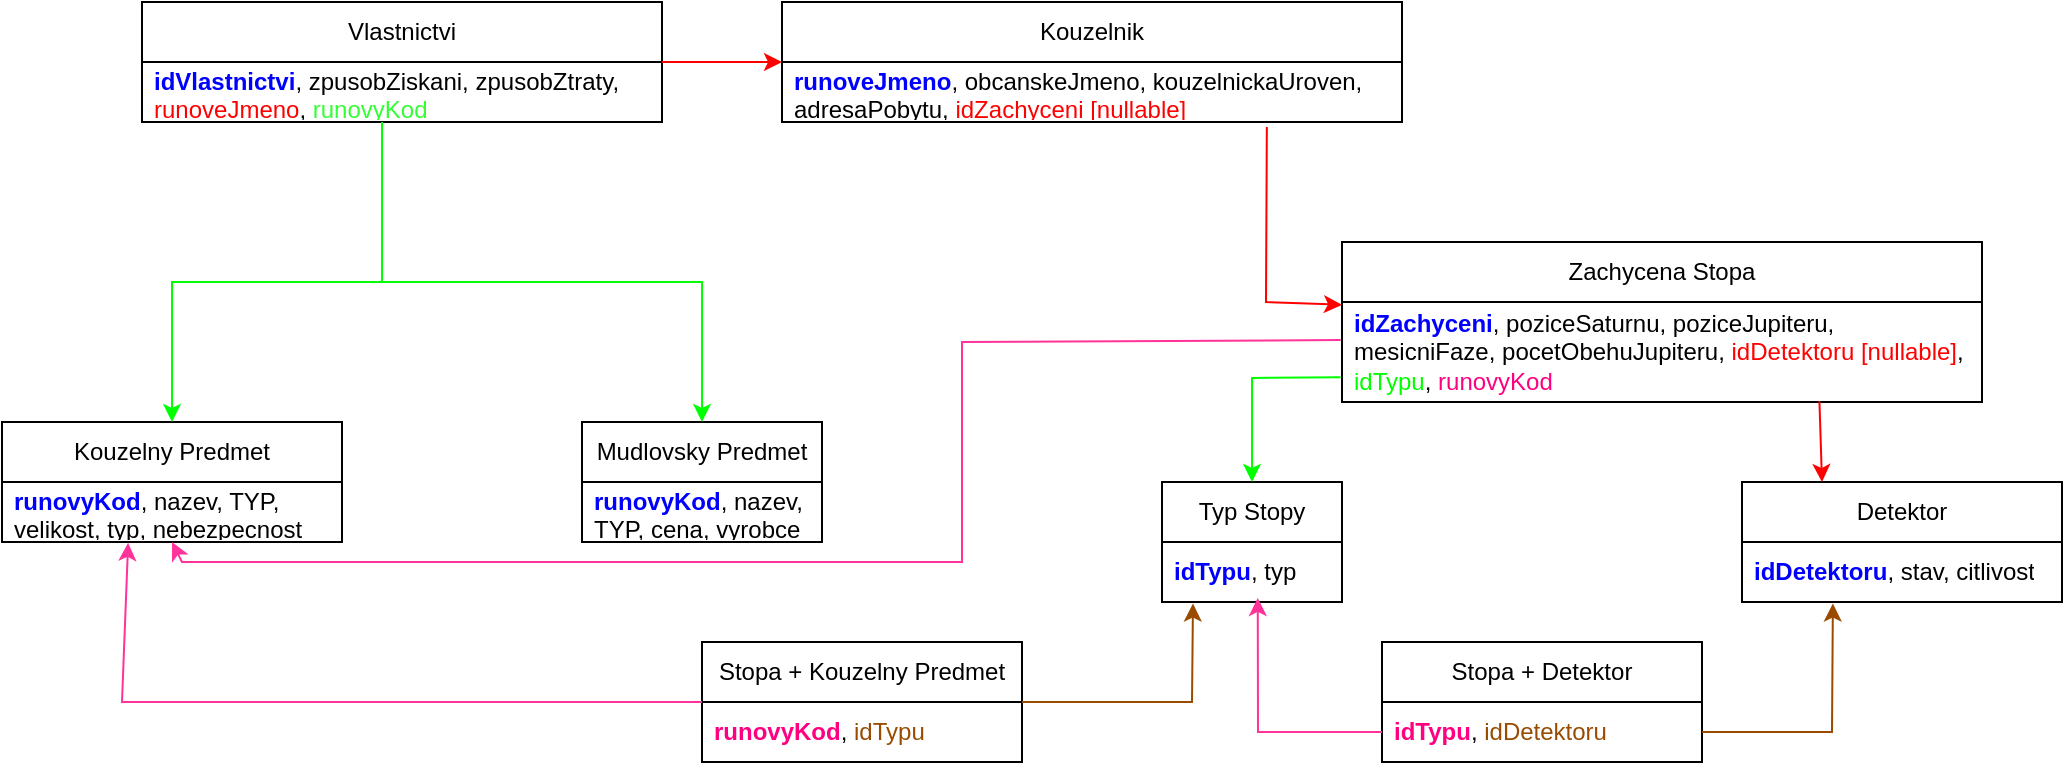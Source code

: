<mxfile version="24.0.7" type="device">
  <diagram name="Page-1" id="Tk5BJdC4_YNk8kngx4kU">
    <mxGraphModel dx="1195" dy="655" grid="1" gridSize="10" guides="1" tooltips="1" connect="1" arrows="1" fold="1" page="1" pageScale="1" pageWidth="827" pageHeight="1169" math="0" shadow="0">
      <root>
        <mxCell id="0" />
        <mxCell id="1" parent="0" />
        <mxCell id="eC8GBK3Dc2ktr7D7LC2E-3" value="Vlastnictvi" style="swimlane;fontStyle=0;childLayout=stackLayout;horizontal=1;startSize=30;horizontalStack=0;resizeParent=1;resizeParentMax=0;resizeLast=0;collapsible=1;marginBottom=0;whiteSpace=wrap;html=1;" vertex="1" parent="1">
          <mxGeometry x="160" y="40" width="260" height="60" as="geometry" />
        </mxCell>
        <mxCell id="eC8GBK3Dc2ktr7D7LC2E-4" value="&lt;b&gt;&lt;font color=&quot;#0000ff&quot;&gt;idVlastnictvi&lt;/font&gt;&lt;/b&gt;, zpusobZiskani, zpusobZtraty, &lt;font color=&quot;#ff0000&quot;&gt;runoveJmeno&lt;/font&gt;, &lt;font color=&quot;#33ff33&quot;&gt;runovyKod&lt;/font&gt;" style="text;strokeColor=none;fillColor=none;align=left;verticalAlign=middle;spacingLeft=4;spacingRight=4;overflow=hidden;points=[[0,0.5],[1,0.5]];portConstraint=eastwest;rotatable=0;whiteSpace=wrap;html=1;" vertex="1" parent="eC8GBK3Dc2ktr7D7LC2E-3">
          <mxGeometry y="30" width="260" height="30" as="geometry" />
        </mxCell>
        <mxCell id="eC8GBK3Dc2ktr7D7LC2E-7" value="Kouzelnik" style="swimlane;fontStyle=0;childLayout=stackLayout;horizontal=1;startSize=30;horizontalStack=0;resizeParent=1;resizeParentMax=0;resizeLast=0;collapsible=1;marginBottom=0;whiteSpace=wrap;html=1;" vertex="1" parent="1">
          <mxGeometry x="480" y="40" width="310" height="60" as="geometry" />
        </mxCell>
        <mxCell id="eC8GBK3Dc2ktr7D7LC2E-8" value="&lt;b&gt;&lt;font color=&quot;#0000ff&quot;&gt;runoveJmeno&lt;/font&gt;&lt;/b&gt;, obcanskeJmeno, kouzelnickaUroven, adresaPobytu, &lt;font color=&quot;#ff0000&quot;&gt;idZachyceni [nullable]&lt;/font&gt;" style="text;strokeColor=none;fillColor=none;align=left;verticalAlign=middle;spacingLeft=4;spacingRight=4;overflow=hidden;points=[[0,0.5],[1,0.5]];portConstraint=eastwest;rotatable=0;whiteSpace=wrap;html=1;" vertex="1" parent="eC8GBK3Dc2ktr7D7LC2E-7">
          <mxGeometry y="30" width="310" height="30" as="geometry" />
        </mxCell>
        <mxCell id="eC8GBK3Dc2ktr7D7LC2E-9" value="" style="endArrow=classic;html=1;rounded=0;exitX=1;exitY=0;exitDx=0;exitDy=0;exitPerimeter=0;entryX=0;entryY=0.5;entryDx=0;entryDy=0;strokeColor=#FF0000;" edge="1" parent="1" source="eC8GBK3Dc2ktr7D7LC2E-4" target="eC8GBK3Dc2ktr7D7LC2E-7">
          <mxGeometry width="50" height="50" relative="1" as="geometry">
            <mxPoint x="510" y="250" as="sourcePoint" />
            <mxPoint x="560" y="200" as="targetPoint" />
          </mxGeometry>
        </mxCell>
        <mxCell id="eC8GBK3Dc2ktr7D7LC2E-10" value="Zachycena Stopa" style="swimlane;fontStyle=0;childLayout=stackLayout;horizontal=1;startSize=30;horizontalStack=0;resizeParent=1;resizeParentMax=0;resizeLast=0;collapsible=1;marginBottom=0;whiteSpace=wrap;html=1;" vertex="1" parent="1">
          <mxGeometry x="760" y="160" width="320" height="80" as="geometry" />
        </mxCell>
        <mxCell id="eC8GBK3Dc2ktr7D7LC2E-11" value="&lt;b&gt;&lt;font color=&quot;#0000ff&quot;&gt;idZachyceni&lt;/font&gt;&lt;/b&gt;, poziceSaturnu, poziceJupiteru, mesicniFaze, pocetObehuJupiteru,&amp;nbsp;&lt;font color=&quot;#ff0000&quot;&gt;idDetektoru [nullable]&lt;/font&gt;, &lt;font color=&quot;#00ff00&quot;&gt;idTypu&lt;/font&gt;, &lt;font color=&quot;#ff0080&quot;&gt;runovyKod&lt;/font&gt;" style="text;strokeColor=none;fillColor=none;align=left;verticalAlign=middle;spacingLeft=4;spacingRight=4;overflow=hidden;points=[[0,0.5],[1,0.5]];portConstraint=eastwest;rotatable=0;whiteSpace=wrap;html=1;" vertex="1" parent="eC8GBK3Dc2ktr7D7LC2E-10">
          <mxGeometry y="30" width="320" height="50" as="geometry" />
        </mxCell>
        <mxCell id="eC8GBK3Dc2ktr7D7LC2E-12" value="" style="endArrow=classic;html=1;rounded=0;exitX=0.782;exitY=1.083;exitDx=0;exitDy=0;exitPerimeter=0;entryX=0;entryY=0.028;entryDx=0;entryDy=0;entryPerimeter=0;strokeColor=#FF0000;" edge="1" parent="1" source="eC8GBK3Dc2ktr7D7LC2E-8" target="eC8GBK3Dc2ktr7D7LC2E-11">
          <mxGeometry width="50" height="50" relative="1" as="geometry">
            <mxPoint x="510" y="330" as="sourcePoint" />
            <mxPoint x="560" y="280" as="targetPoint" />
            <Array as="points">
              <mxPoint x="722" y="190" />
            </Array>
          </mxGeometry>
        </mxCell>
        <mxCell id="eC8GBK3Dc2ktr7D7LC2E-13" value="Detektor" style="swimlane;fontStyle=0;childLayout=stackLayout;horizontal=1;startSize=30;horizontalStack=0;resizeParent=1;resizeParentMax=0;resizeLast=0;collapsible=1;marginBottom=0;whiteSpace=wrap;html=1;" vertex="1" parent="1">
          <mxGeometry x="960" y="280" width="160" height="60" as="geometry" />
        </mxCell>
        <mxCell id="eC8GBK3Dc2ktr7D7LC2E-14" value="&lt;b&gt;&lt;font color=&quot;#0000ff&quot;&gt;idDetektoru&lt;/font&gt;&lt;/b&gt;, stav, citlivost" style="text;strokeColor=none;fillColor=none;align=left;verticalAlign=middle;spacingLeft=4;spacingRight=4;overflow=hidden;points=[[0,0.5],[1,0.5]];portConstraint=eastwest;rotatable=0;whiteSpace=wrap;html=1;" vertex="1" parent="eC8GBK3Dc2ktr7D7LC2E-13">
          <mxGeometry y="30" width="160" height="30" as="geometry" />
        </mxCell>
        <mxCell id="eC8GBK3Dc2ktr7D7LC2E-15" value="" style="endArrow=classic;html=1;rounded=0;exitX=0.746;exitY=0.992;exitDx=0;exitDy=0;exitPerimeter=0;entryX=0.25;entryY=0;entryDx=0;entryDy=0;strokeColor=#FF0000;" edge="1" parent="1" source="eC8GBK3Dc2ktr7D7LC2E-11" target="eC8GBK3Dc2ktr7D7LC2E-13">
          <mxGeometry width="50" height="50" relative="1" as="geometry">
            <mxPoint x="750" y="330" as="sourcePoint" />
            <mxPoint x="800" y="280" as="targetPoint" />
          </mxGeometry>
        </mxCell>
        <mxCell id="eC8GBK3Dc2ktr7D7LC2E-16" value="Typ Stopy" style="swimlane;fontStyle=0;childLayout=stackLayout;horizontal=1;startSize=30;horizontalStack=0;resizeParent=1;resizeParentMax=0;resizeLast=0;collapsible=1;marginBottom=0;whiteSpace=wrap;html=1;" vertex="1" parent="1">
          <mxGeometry x="670" y="280" width="90" height="60" as="geometry" />
        </mxCell>
        <mxCell id="eC8GBK3Dc2ktr7D7LC2E-17" value="&lt;b&gt;&lt;font color=&quot;#0000ff&quot;&gt;idTypu&lt;/font&gt;&lt;/b&gt;, typ" style="text;strokeColor=none;fillColor=none;align=left;verticalAlign=middle;spacingLeft=4;spacingRight=4;overflow=hidden;points=[[0,0.5],[1,0.5]];portConstraint=eastwest;rotatable=0;whiteSpace=wrap;html=1;" vertex="1" parent="eC8GBK3Dc2ktr7D7LC2E-16">
          <mxGeometry y="30" width="90" height="30" as="geometry" />
        </mxCell>
        <mxCell id="eC8GBK3Dc2ktr7D7LC2E-18" value="" style="endArrow=classic;html=1;rounded=0;exitX=-0.002;exitY=0.753;exitDx=0;exitDy=0;exitPerimeter=0;entryX=0.5;entryY=0;entryDx=0;entryDy=0;strokeColor=#00FF00;" edge="1" parent="1" source="eC8GBK3Dc2ktr7D7LC2E-11" target="eC8GBK3Dc2ktr7D7LC2E-16">
          <mxGeometry width="50" height="50" relative="1" as="geometry">
            <mxPoint x="690" y="330" as="sourcePoint" />
            <mxPoint x="740" y="280" as="targetPoint" />
            <Array as="points">
              <mxPoint x="715" y="228" />
            </Array>
          </mxGeometry>
        </mxCell>
        <mxCell id="eC8GBK3Dc2ktr7D7LC2E-19" value="Stopa + Detektor" style="swimlane;fontStyle=0;childLayout=stackLayout;horizontal=1;startSize=30;horizontalStack=0;resizeParent=1;resizeParentMax=0;resizeLast=0;collapsible=1;marginBottom=0;whiteSpace=wrap;html=1;" vertex="1" parent="1">
          <mxGeometry x="780" y="360" width="160" height="60" as="geometry" />
        </mxCell>
        <mxCell id="eC8GBK3Dc2ktr7D7LC2E-20" value="&lt;b&gt;&lt;font color=&quot;#ff0080&quot;&gt;idTypu&lt;/font&gt;&lt;/b&gt;, &lt;font color=&quot;#994c00&quot;&gt;idDetektoru&lt;/font&gt;" style="text;strokeColor=none;fillColor=none;align=left;verticalAlign=middle;spacingLeft=4;spacingRight=4;overflow=hidden;points=[[0,0.5],[1,0.5]];portConstraint=eastwest;rotatable=0;whiteSpace=wrap;html=1;" vertex="1" parent="eC8GBK3Dc2ktr7D7LC2E-19">
          <mxGeometry y="30" width="160" height="30" as="geometry" />
        </mxCell>
        <mxCell id="eC8GBK3Dc2ktr7D7LC2E-21" value="" style="endArrow=classic;html=1;rounded=0;exitX=0;exitY=0.5;exitDx=0;exitDy=0;entryX=0.532;entryY=0.933;entryDx=0;entryDy=0;entryPerimeter=0;strokeColor=#FF3399;" edge="1" parent="1" source="eC8GBK3Dc2ktr7D7LC2E-20" target="eC8GBK3Dc2ktr7D7LC2E-17">
          <mxGeometry width="50" height="50" relative="1" as="geometry">
            <mxPoint x="690" y="400" as="sourcePoint" />
            <mxPoint x="740" y="350" as="targetPoint" />
            <Array as="points">
              <mxPoint x="718" y="405" />
            </Array>
          </mxGeometry>
        </mxCell>
        <mxCell id="eC8GBK3Dc2ktr7D7LC2E-22" value="" style="endArrow=classic;html=1;rounded=0;entryX=0.284;entryY=1.025;entryDx=0;entryDy=0;entryPerimeter=0;exitX=1;exitY=0.5;exitDx=0;exitDy=0;strokeColor=#994C00;" edge="1" parent="1" source="eC8GBK3Dc2ktr7D7LC2E-20" target="eC8GBK3Dc2ktr7D7LC2E-14">
          <mxGeometry width="50" height="50" relative="1" as="geometry">
            <mxPoint x="690" y="400" as="sourcePoint" />
            <mxPoint x="740" y="350" as="targetPoint" />
            <Array as="points">
              <mxPoint x="1005" y="405" />
            </Array>
          </mxGeometry>
        </mxCell>
        <mxCell id="eC8GBK3Dc2ktr7D7LC2E-25" value="Kouzelny Predmet" style="swimlane;fontStyle=0;childLayout=stackLayout;horizontal=1;startSize=30;horizontalStack=0;resizeParent=1;resizeParentMax=0;resizeLast=0;collapsible=1;marginBottom=0;whiteSpace=wrap;html=1;" vertex="1" parent="1">
          <mxGeometry x="90" y="250" width="170" height="60" as="geometry" />
        </mxCell>
        <mxCell id="eC8GBK3Dc2ktr7D7LC2E-26" value="&lt;b&gt;&lt;font color=&quot;#0000ff&quot;&gt;runovyKod&lt;/font&gt;&lt;/b&gt;, nazev, TYP, velikost, typ, nebezpecnost" style="text;strokeColor=none;fillColor=none;align=left;verticalAlign=middle;spacingLeft=4;spacingRight=4;overflow=hidden;points=[[0,0.5],[1,0.5]];portConstraint=eastwest;rotatable=0;whiteSpace=wrap;html=1;" vertex="1" parent="eC8GBK3Dc2ktr7D7LC2E-25">
          <mxGeometry y="30" width="170" height="30" as="geometry" />
        </mxCell>
        <mxCell id="eC8GBK3Dc2ktr7D7LC2E-27" value="Mudlovsky Predmet" style="swimlane;fontStyle=0;childLayout=stackLayout;horizontal=1;startSize=30;horizontalStack=0;resizeParent=1;resizeParentMax=0;resizeLast=0;collapsible=1;marginBottom=0;whiteSpace=wrap;html=1;" vertex="1" parent="1">
          <mxGeometry x="380" y="250" width="120" height="60" as="geometry" />
        </mxCell>
        <mxCell id="eC8GBK3Dc2ktr7D7LC2E-28" value="&lt;b&gt;&lt;font color=&quot;#0000ff&quot;&gt;runovyKod&lt;/font&gt;&lt;/b&gt;, nazev, TYP, cena, vyrobce" style="text;strokeColor=none;fillColor=none;align=left;verticalAlign=middle;spacingLeft=4;spacingRight=4;overflow=hidden;points=[[0,0.5],[1,0.5]];portConstraint=eastwest;rotatable=0;whiteSpace=wrap;html=1;" vertex="1" parent="eC8GBK3Dc2ktr7D7LC2E-27">
          <mxGeometry y="30" width="120" height="30" as="geometry" />
        </mxCell>
        <mxCell id="eC8GBK3Dc2ktr7D7LC2E-31" value="" style="endArrow=classic;html=1;rounded=0;exitX=-0.002;exitY=0.381;exitDx=0;exitDy=0;exitPerimeter=0;entryX=0.5;entryY=1;entryDx=0;entryDy=0;strokeColor=#FF3399;" edge="1" parent="1" source="eC8GBK3Dc2ktr7D7LC2E-11" target="eC8GBK3Dc2ktr7D7LC2E-25">
          <mxGeometry width="50" height="50" relative="1" as="geometry">
            <mxPoint x="510" y="350" as="sourcePoint" />
            <mxPoint x="560" y="300" as="targetPoint" />
            <Array as="points">
              <mxPoint x="570" y="210" />
              <mxPoint x="570" y="320" />
              <mxPoint x="180" y="320" />
            </Array>
          </mxGeometry>
        </mxCell>
        <mxCell id="eC8GBK3Dc2ktr7D7LC2E-32" value="Stopa + Kouzelny Predmet" style="swimlane;fontStyle=0;childLayout=stackLayout;horizontal=1;startSize=30;horizontalStack=0;resizeParent=1;resizeParentMax=0;resizeLast=0;collapsible=1;marginBottom=0;whiteSpace=wrap;html=1;" vertex="1" parent="1">
          <mxGeometry x="440" y="360" width="160" height="60" as="geometry" />
        </mxCell>
        <mxCell id="eC8GBK3Dc2ktr7D7LC2E-33" value="&lt;b&gt;&lt;font color=&quot;#ff0080&quot;&gt;runovyKod&lt;/font&gt;&lt;/b&gt;, &lt;font color=&quot;#994c00&quot;&gt;idTypu&lt;/font&gt;" style="text;strokeColor=none;fillColor=none;align=left;verticalAlign=middle;spacingLeft=4;spacingRight=4;overflow=hidden;points=[[0,0.5],[1,0.5]];portConstraint=eastwest;rotatable=0;whiteSpace=wrap;html=1;" vertex="1" parent="eC8GBK3Dc2ktr7D7LC2E-32">
          <mxGeometry y="30" width="160" height="30" as="geometry" />
        </mxCell>
        <mxCell id="eC8GBK3Dc2ktr7D7LC2E-34" value="" style="endArrow=classic;html=1;rounded=0;entryX=0.172;entryY=1.025;entryDx=0;entryDy=0;entryPerimeter=0;exitX=1;exitY=0.5;exitDx=0;exitDy=0;strokeColor=#994C00;" edge="1" parent="1" source="eC8GBK3Dc2ktr7D7LC2E-32" target="eC8GBK3Dc2ktr7D7LC2E-17">
          <mxGeometry width="50" height="50" relative="1" as="geometry">
            <mxPoint x="510" y="350" as="sourcePoint" />
            <mxPoint x="560" y="300" as="targetPoint" />
            <Array as="points">
              <mxPoint x="685" y="390" />
            </Array>
          </mxGeometry>
        </mxCell>
        <mxCell id="eC8GBK3Dc2ktr7D7LC2E-35" value="" style="endArrow=classic;html=1;rounded=0;exitX=0;exitY=0.5;exitDx=0;exitDy=0;entryX=0.371;entryY=1.014;entryDx=0;entryDy=0;entryPerimeter=0;strokeColor=#FF3399;" edge="1" parent="1" source="eC8GBK3Dc2ktr7D7LC2E-32" target="eC8GBK3Dc2ktr7D7LC2E-26">
          <mxGeometry width="50" height="50" relative="1" as="geometry">
            <mxPoint x="510" y="350" as="sourcePoint" />
            <mxPoint x="560" y="300" as="targetPoint" />
            <Array as="points">
              <mxPoint x="150" y="390" />
            </Array>
          </mxGeometry>
        </mxCell>
        <mxCell id="eC8GBK3Dc2ktr7D7LC2E-36" value="" style="endArrow=classic;html=1;rounded=0;entryX=0.5;entryY=0;entryDx=0;entryDy=0;strokeColor=#00FF00;" edge="1" parent="1" target="eC8GBK3Dc2ktr7D7LC2E-25">
          <mxGeometry width="50" height="50" relative="1" as="geometry">
            <mxPoint x="280" y="100" as="sourcePoint" />
            <mxPoint x="640" y="280" as="targetPoint" />
            <Array as="points">
              <mxPoint x="280" y="180" />
              <mxPoint x="175" y="180" />
            </Array>
          </mxGeometry>
        </mxCell>
        <mxCell id="eC8GBK3Dc2ktr7D7LC2E-37" value="" style="endArrow=classic;html=1;rounded=0;entryX=0.5;entryY=0;entryDx=0;entryDy=0;strokeColor=#00FF00;" edge="1" parent="1" target="eC8GBK3Dc2ktr7D7LC2E-27">
          <mxGeometry width="50" height="50" relative="1" as="geometry">
            <mxPoint x="280" y="180" as="sourcePoint" />
            <mxPoint x="640" y="280" as="targetPoint" />
            <Array as="points">
              <mxPoint x="440" y="180" />
            </Array>
          </mxGeometry>
        </mxCell>
      </root>
    </mxGraphModel>
  </diagram>
</mxfile>
